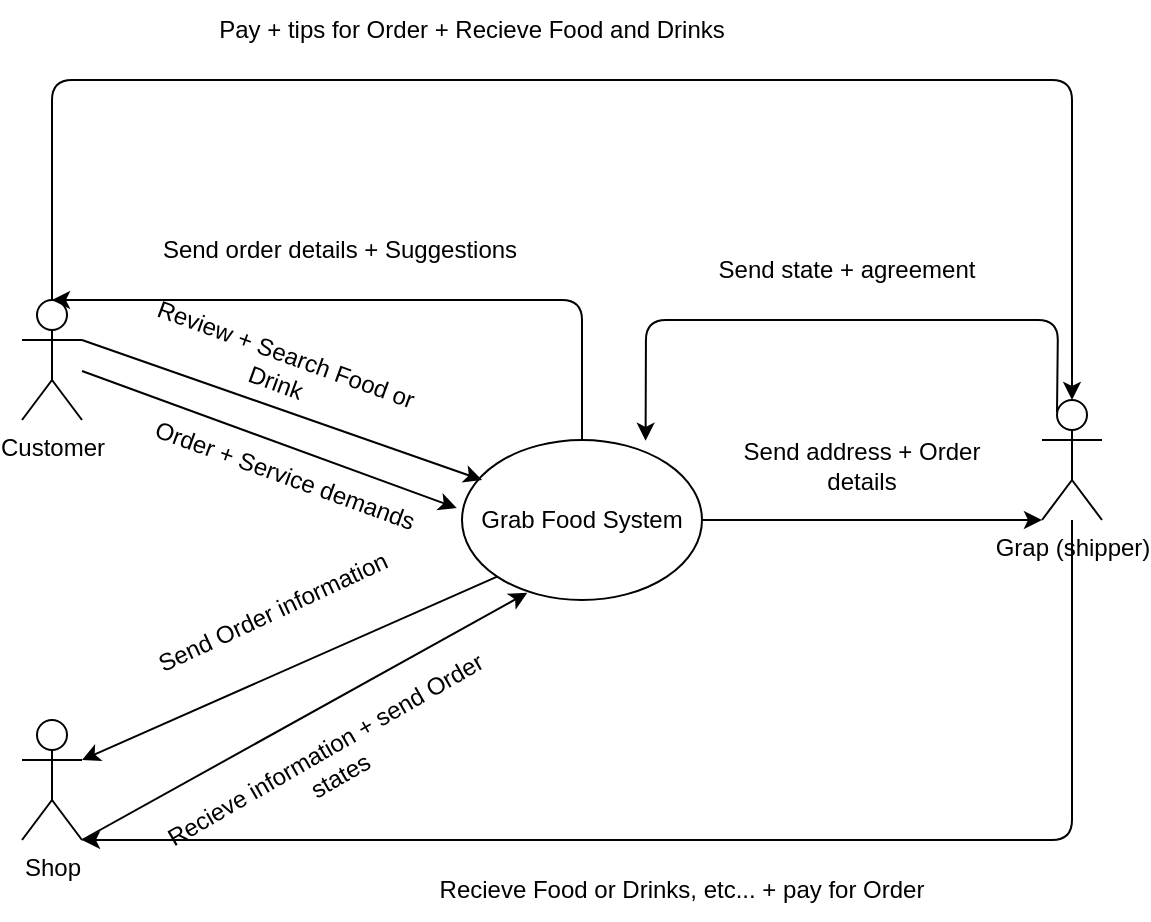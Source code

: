 <mxfile version="14.4.3" type="device"><diagram id="8StIAON64SoiaBaXygzY" name="Page-1"><mxGraphModel dx="1278" dy="607" grid="1" gridSize="10" guides="1" tooltips="1" connect="1" arrows="1" fold="1" page="1" pageScale="1" pageWidth="850" pageHeight="1100" math="0" shadow="0"><root><mxCell id="0"/><mxCell id="1" parent="0"/><mxCell id="502-5LYjj-lmOnJB3ugA-10" value="Customer" style="shape=umlActor;verticalLabelPosition=bottom;verticalAlign=top;html=1;outlineConnect=0;" vertex="1" parent="1"><mxGeometry x="100" y="170" width="30" height="60" as="geometry"/></mxCell><mxCell id="502-5LYjj-lmOnJB3ugA-11" value="Grab Food System" style="ellipse;whiteSpace=wrap;html=1;" vertex="1" parent="1"><mxGeometry x="320" y="240" width="120" height="80" as="geometry"/></mxCell><mxCell id="502-5LYjj-lmOnJB3ugA-12" value="Shop" style="shape=umlActor;verticalLabelPosition=bottom;verticalAlign=top;html=1;outlineConnect=0;" vertex="1" parent="1"><mxGeometry x="100" y="380" width="30" height="60" as="geometry"/></mxCell><mxCell id="502-5LYjj-lmOnJB3ugA-13" value="Grap (shipper)" style="shape=umlActor;verticalLabelPosition=bottom;verticalAlign=top;html=1;outlineConnect=0;" vertex="1" parent="1"><mxGeometry x="610" y="220" width="30" height="60" as="geometry"/></mxCell><mxCell id="502-5LYjj-lmOnJB3ugA-14" value="" style="endArrow=classic;html=1;exitX=1;exitY=0.333;exitDx=0;exitDy=0;exitPerimeter=0;" edge="1" parent="1" source="502-5LYjj-lmOnJB3ugA-10"><mxGeometry width="50" height="50" relative="1" as="geometry"><mxPoint x="330" y="330" as="sourcePoint"/><mxPoint x="330" y="260" as="targetPoint"/></mxGeometry></mxCell><mxCell id="502-5LYjj-lmOnJB3ugA-15" value="Review + Search Food or Drink" style="text;html=1;strokeColor=none;fillColor=none;align=center;verticalAlign=middle;whiteSpace=wrap;rounded=0;rotation=20;" vertex="1" parent="1"><mxGeometry x="158.1" y="190.73" width="143.02" height="27.1" as="geometry"/></mxCell><mxCell id="502-5LYjj-lmOnJB3ugA-16" value="" style="endArrow=classic;html=1;entryX=-0.022;entryY=0.425;entryDx=0;entryDy=0;entryPerimeter=0;" edge="1" parent="1" source="502-5LYjj-lmOnJB3ugA-10" target="502-5LYjj-lmOnJB3ugA-11"><mxGeometry width="50" height="50" relative="1" as="geometry"><mxPoint x="330" y="330" as="sourcePoint"/><mxPoint x="380" y="280" as="targetPoint"/></mxGeometry></mxCell><mxCell id="502-5LYjj-lmOnJB3ugA-17" value="Order + Service demands" style="text;html=1;strokeColor=none;fillColor=none;align=center;verticalAlign=middle;whiteSpace=wrap;rounded=0;rotation=20;" vertex="1" parent="1"><mxGeometry x="155.02" y="246.24" width="153.12" height="23.65" as="geometry"/></mxCell><mxCell id="502-5LYjj-lmOnJB3ugA-18" value="" style="endArrow=classic;html=1;exitX=0.5;exitY=0;exitDx=0;exitDy=0;entryX=0.5;entryY=0;entryDx=0;entryDy=0;entryPerimeter=0;" edge="1" parent="1" source="502-5LYjj-lmOnJB3ugA-11" target="502-5LYjj-lmOnJB3ugA-10"><mxGeometry width="50" height="50" relative="1" as="geometry"><mxPoint x="330" y="330" as="sourcePoint"/><mxPoint x="380" y="280" as="targetPoint"/><Array as="points"><mxPoint x="380" y="170"/></Array></mxGeometry></mxCell><mxCell id="502-5LYjj-lmOnJB3ugA-19" value="Send order details + Suggestions" style="text;html=1;strokeColor=none;fillColor=none;align=center;verticalAlign=middle;whiteSpace=wrap;rounded=0;" vertex="1" parent="1"><mxGeometry x="158.1" y="130" width="201.9" height="30" as="geometry"/></mxCell><mxCell id="502-5LYjj-lmOnJB3ugA-20" value="" style="endArrow=classic;html=1;exitX=0;exitY=1;exitDx=0;exitDy=0;entryX=1;entryY=0.333;entryDx=0;entryDy=0;entryPerimeter=0;" edge="1" parent="1" source="502-5LYjj-lmOnJB3ugA-11" target="502-5LYjj-lmOnJB3ugA-12"><mxGeometry width="50" height="50" relative="1" as="geometry"><mxPoint x="330" y="330" as="sourcePoint"/><mxPoint x="380" y="280" as="targetPoint"/></mxGeometry></mxCell><mxCell id="502-5LYjj-lmOnJB3ugA-21" value="Send Order information" style="text;html=1;strokeColor=none;fillColor=none;align=center;verticalAlign=middle;whiteSpace=wrap;rounded=0;rotation=-25;" vertex="1" parent="1"><mxGeometry x="145.17" y="310.5" width="161.34" height="30.69" as="geometry"/></mxCell><mxCell id="502-5LYjj-lmOnJB3ugA-22" value="" style="endArrow=classic;html=1;exitX=1;exitY=1;exitDx=0;exitDy=0;exitPerimeter=0;entryX=0.272;entryY=0.955;entryDx=0;entryDy=0;entryPerimeter=0;" edge="1" parent="1" source="502-5LYjj-lmOnJB3ugA-12" target="502-5LYjj-lmOnJB3ugA-11"><mxGeometry width="50" height="50" relative="1" as="geometry"><mxPoint x="330" y="330" as="sourcePoint"/><mxPoint x="380" y="280" as="targetPoint"/></mxGeometry></mxCell><mxCell id="502-5LYjj-lmOnJB3ugA-23" value="Recieve information + send Order states" style="text;html=1;strokeColor=none;fillColor=none;align=center;verticalAlign=middle;whiteSpace=wrap;rounded=0;rotation=-30;" vertex="1" parent="1"><mxGeometry x="149.14" y="386.12" width="212.75" height="30.47" as="geometry"/></mxCell><mxCell id="502-5LYjj-lmOnJB3ugA-24" value="" style="endArrow=classic;html=1;entryX=1;entryY=1;entryDx=0;entryDy=0;entryPerimeter=0;" edge="1" parent="1" source="502-5LYjj-lmOnJB3ugA-13" target="502-5LYjj-lmOnJB3ugA-12"><mxGeometry width="50" height="50" relative="1" as="geometry"><mxPoint x="330" y="320" as="sourcePoint"/><mxPoint x="380" y="270" as="targetPoint"/><Array as="points"><mxPoint x="625" y="440"/></Array></mxGeometry></mxCell><mxCell id="502-5LYjj-lmOnJB3ugA-25" value="Recieve Food or Drinks, etc... + pay for Order" style="text;html=1;strokeColor=none;fillColor=none;align=center;verticalAlign=middle;whiteSpace=wrap;rounded=0;" vertex="1" parent="1"><mxGeometry x="280" y="450" width="300" height="30" as="geometry"/></mxCell><mxCell id="502-5LYjj-lmOnJB3ugA-26" value="" style="endArrow=classic;html=1;exitX=1;exitY=0.5;exitDx=0;exitDy=0;entryX=0;entryY=1;entryDx=0;entryDy=0;entryPerimeter=0;" edge="1" parent="1" source="502-5LYjj-lmOnJB3ugA-11" target="502-5LYjj-lmOnJB3ugA-13"><mxGeometry width="50" height="50" relative="1" as="geometry"><mxPoint x="330" y="320" as="sourcePoint"/><mxPoint x="380" y="270" as="targetPoint"/></mxGeometry></mxCell><mxCell id="502-5LYjj-lmOnJB3ugA-27" value="Send address + Order details" style="text;html=1;strokeColor=none;fillColor=none;align=center;verticalAlign=middle;whiteSpace=wrap;rounded=0;" vertex="1" parent="1"><mxGeometry x="450" y="240" width="140" height="26.24" as="geometry"/></mxCell><mxCell id="502-5LYjj-lmOnJB3ugA-28" value="" style="endArrow=classic;html=1;exitX=0.25;exitY=0.1;exitDx=0;exitDy=0;exitPerimeter=0;entryX=0.765;entryY=0.005;entryDx=0;entryDy=0;entryPerimeter=0;" edge="1" parent="1" source="502-5LYjj-lmOnJB3ugA-13" target="502-5LYjj-lmOnJB3ugA-11"><mxGeometry width="50" height="50" relative="1" as="geometry"><mxPoint x="330" y="310" as="sourcePoint"/><mxPoint x="380" y="260" as="targetPoint"/><Array as="points"><mxPoint x="618" y="180"/><mxPoint x="412" y="180"/></Array></mxGeometry></mxCell><mxCell id="502-5LYjj-lmOnJB3ugA-29" value="Send state + agreement" style="text;html=1;strokeColor=none;fillColor=none;align=center;verticalAlign=middle;whiteSpace=wrap;rounded=0;" vertex="1" parent="1"><mxGeometry x="425" y="140" width="175" height="30" as="geometry"/></mxCell><mxCell id="502-5LYjj-lmOnJB3ugA-30" value="" style="endArrow=classic;html=1;exitX=0.5;exitY=0;exitDx=0;exitDy=0;exitPerimeter=0;entryX=0.5;entryY=0;entryDx=0;entryDy=0;entryPerimeter=0;" edge="1" parent="1" source="502-5LYjj-lmOnJB3ugA-10" target="502-5LYjj-lmOnJB3ugA-13"><mxGeometry width="50" height="50" relative="1" as="geometry"><mxPoint x="330" y="310" as="sourcePoint"/><mxPoint x="380" y="260" as="targetPoint"/><Array as="points"><mxPoint x="115" y="60"/><mxPoint x="625" y="60"/></Array></mxGeometry></mxCell><mxCell id="502-5LYjj-lmOnJB3ugA-31" value="Pay + tips for Order + Recieve Food and Drinks" style="text;html=1;strokeColor=none;fillColor=none;align=center;verticalAlign=middle;whiteSpace=wrap;rounded=0;" vertex="1" parent="1"><mxGeometry x="130" y="20" width="390" height="30" as="geometry"/></mxCell></root></mxGraphModel></diagram></mxfile>